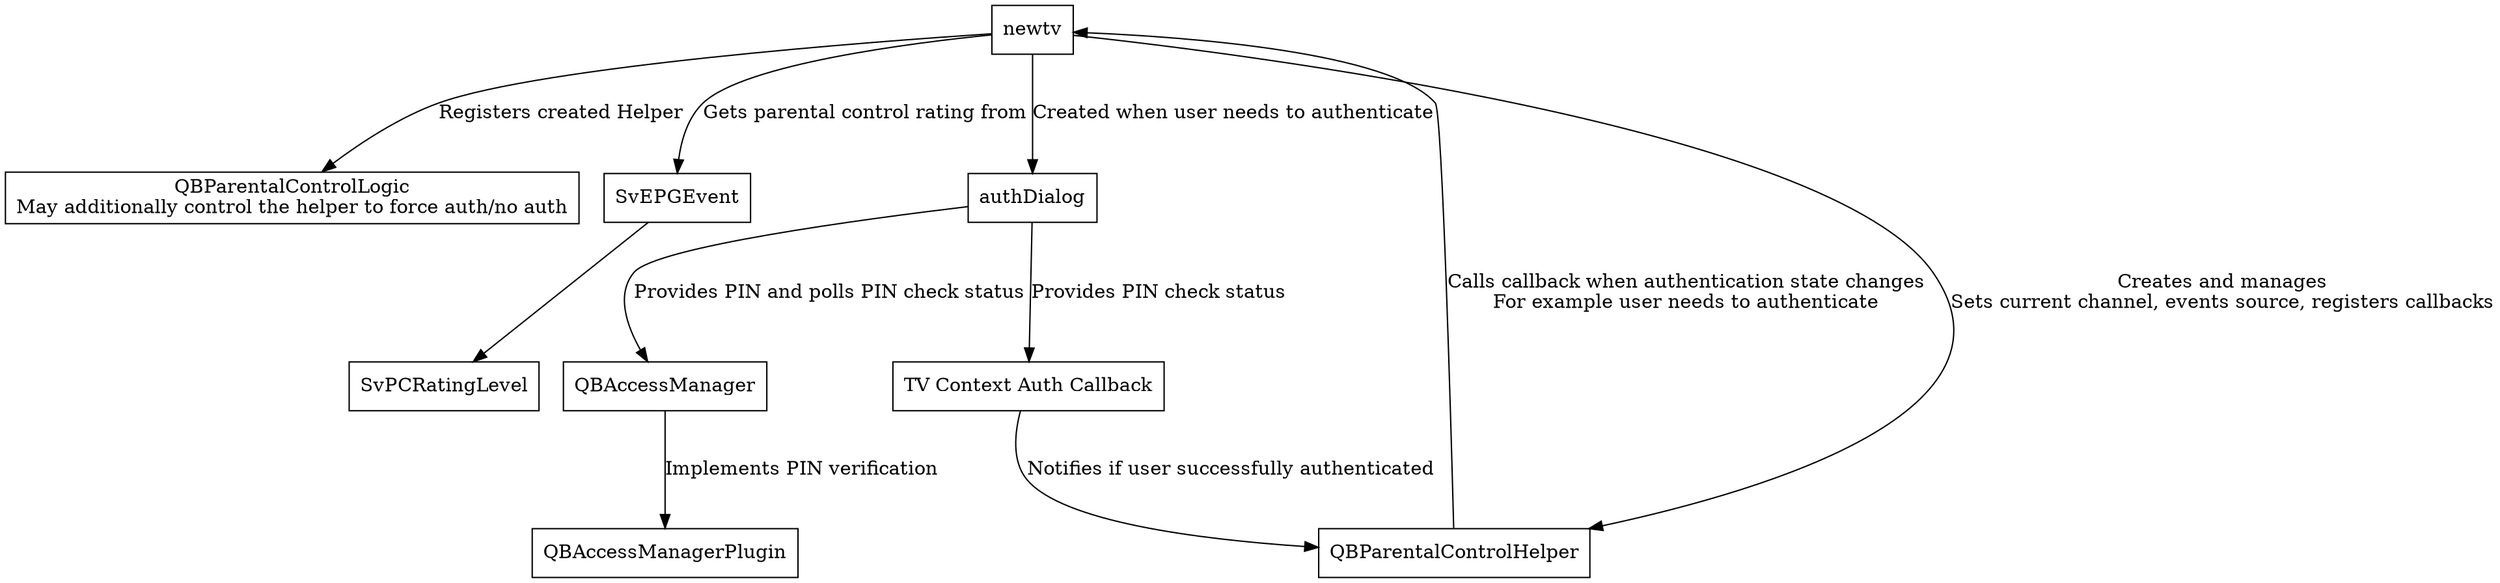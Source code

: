 digraph ParentalControl {
    node [URL="../\N.html" shape=box]
    graph [layout=dot ranksep=1]

    QBParentalControlLogic [label=<\N<br/>May additionally control the helper to force auth/no auth>]
    newtvCallback [label=<TV Context Auth Callback>]

    newtv -> SvEPGEvent [label=<Gets parental control rating from>]
    SvEPGEvent -> SvPCRatingLevel
    newtv -> QBParentalControlHelper [label=<Creates and manages<br/>Sets current channel, events source, registers callbacks>]
    newtv -> QBParentalControlLogic [label=<Registers created Helper>]
    QBParentalControlHelper -> newtv [label=<Calls callback when authentication state changes<br/>For example user needs to authenticate>]
    newtv -> authDialog [label=<Created when user needs to authenticate>]
    authDialog -> QBAccessManager [label=<Provides PIN and polls PIN check status>]
    authDialog -> newtvCallback [label=<Provides PIN check status>]
    newtvCallback -> QBParentalControlHelper [label=<Notifies if user successfully authenticated>]
    QBAccessManager -> QBAccessManagerPlugin [label=<Implements PIN verification>]
}
